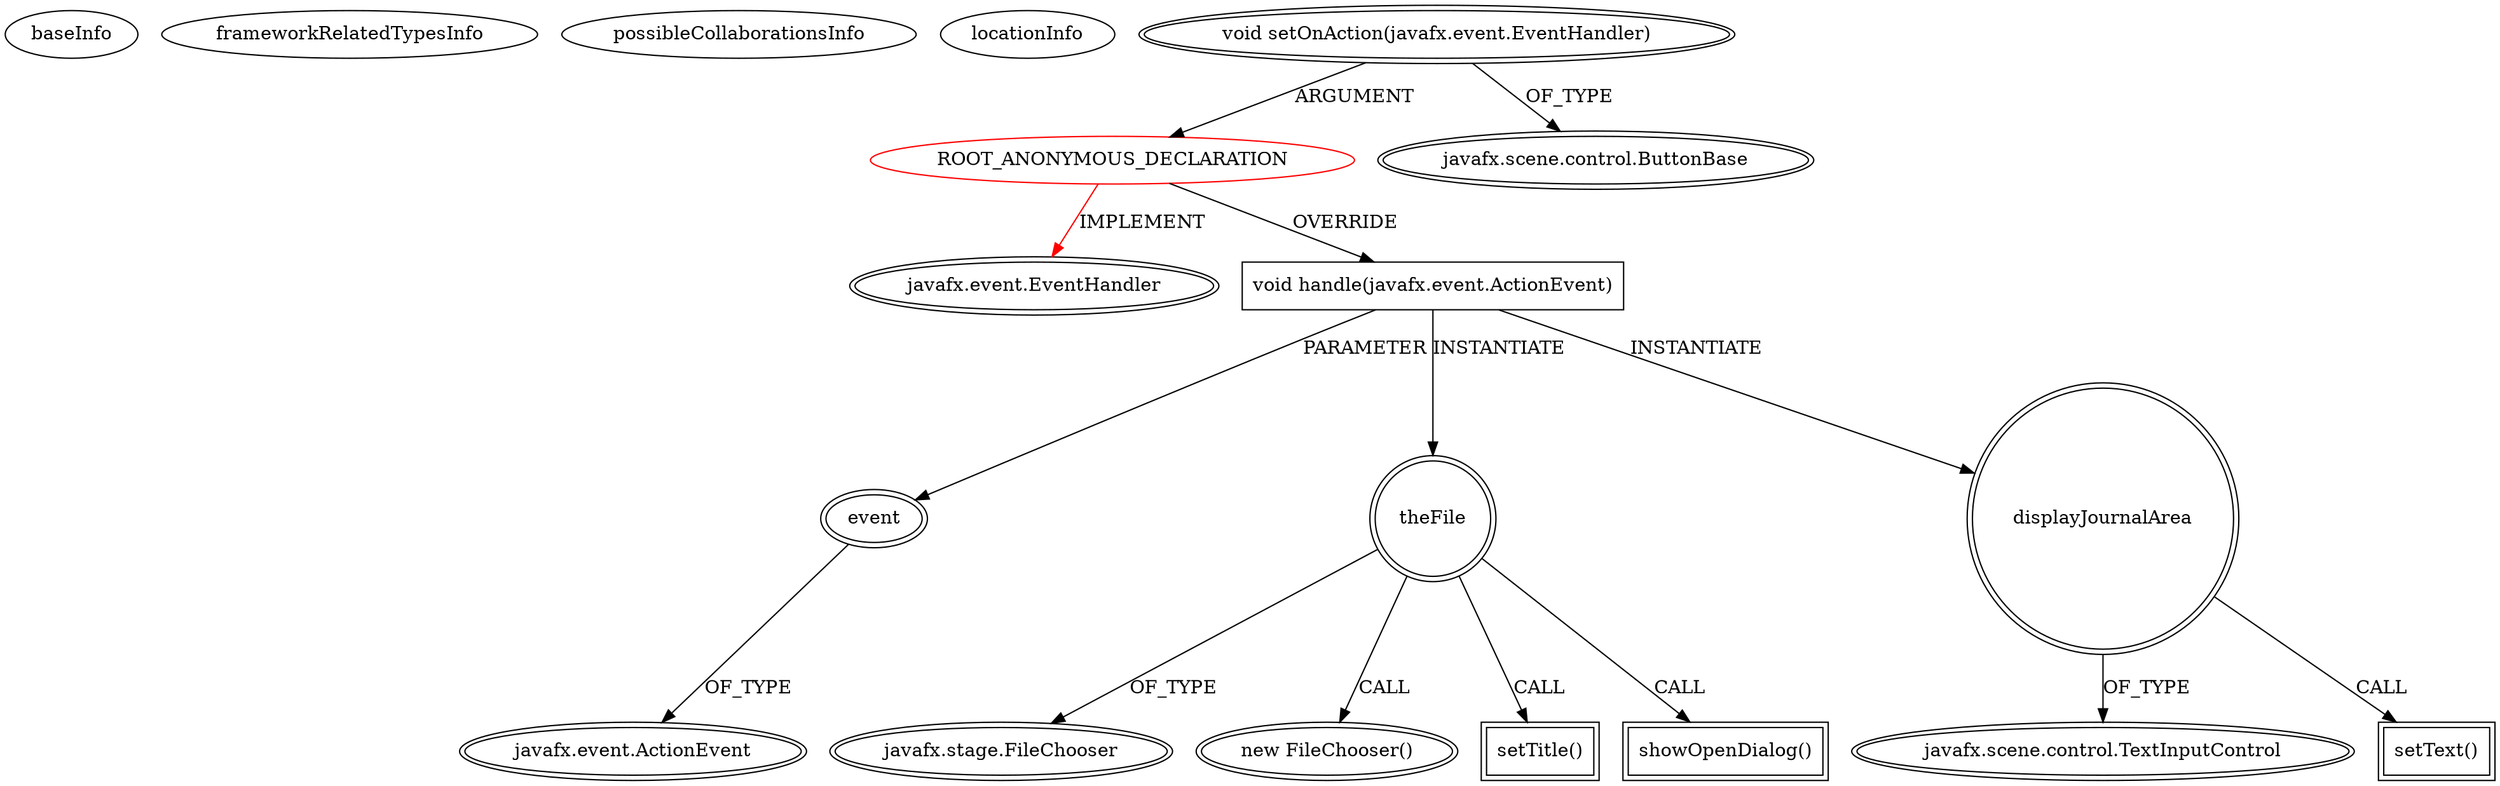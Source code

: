 digraph {
baseInfo[graphId=2013,category="extension_graph",isAnonymous=true,possibleRelation=false]
frameworkRelatedTypesInfo[0="javafx.event.EventHandler"]
possibleCollaborationsInfo[]
locationInfo[projectName="bfurner27-CS-246",filePath="/bfurner27-CS-246/CS-246-master/src/insightjournalapplication/InsightJournalApplication.java",contextSignature="void start(javafx.stage.Stage)",graphId="2013"]
0[label="ROOT_ANONYMOUS_DECLARATION",vertexType="ROOT_ANONYMOUS_DECLARATION",isFrameworkType=false,color=red]
1[label="javafx.event.EventHandler",vertexType="FRAMEWORK_INTERFACE_TYPE",isFrameworkType=true,peripheries=2]
2[label="void setOnAction(javafx.event.EventHandler)",vertexType="OUTSIDE_CALL",isFrameworkType=true,peripheries=2]
3[label="javafx.scene.control.ButtonBase",vertexType="FRAMEWORK_CLASS_TYPE",isFrameworkType=true,peripheries=2]
4[label="void handle(javafx.event.ActionEvent)",vertexType="OVERRIDING_METHOD_DECLARATION",isFrameworkType=false,shape=box]
5[label="event",vertexType="PARAMETER_DECLARATION",isFrameworkType=true,peripheries=2]
6[label="javafx.event.ActionEvent",vertexType="FRAMEWORK_CLASS_TYPE",isFrameworkType=true,peripheries=2]
8[label="theFile",vertexType="VARIABLE_EXPRESION",isFrameworkType=true,peripheries=2,shape=circle]
9[label="javafx.stage.FileChooser",vertexType="FRAMEWORK_CLASS_TYPE",isFrameworkType=true,peripheries=2]
7[label="new FileChooser()",vertexType="CONSTRUCTOR_CALL",isFrameworkType=true,peripheries=2]
11[label="setTitle()",vertexType="INSIDE_CALL",isFrameworkType=true,peripheries=2,shape=box]
13[label="showOpenDialog()",vertexType="INSIDE_CALL",isFrameworkType=true,peripheries=2,shape=box]
14[label="displayJournalArea",vertexType="VARIABLE_EXPRESION",isFrameworkType=true,peripheries=2,shape=circle]
16[label="javafx.scene.control.TextInputControl",vertexType="FRAMEWORK_CLASS_TYPE",isFrameworkType=true,peripheries=2]
15[label="setText()",vertexType="INSIDE_CALL",isFrameworkType=true,peripheries=2,shape=box]
0->1[label="IMPLEMENT",color=red]
2->0[label="ARGUMENT"]
2->3[label="OF_TYPE"]
0->4[label="OVERRIDE"]
5->6[label="OF_TYPE"]
4->5[label="PARAMETER"]
4->8[label="INSTANTIATE"]
8->9[label="OF_TYPE"]
8->7[label="CALL"]
8->11[label="CALL"]
8->13[label="CALL"]
4->14[label="INSTANTIATE"]
14->16[label="OF_TYPE"]
14->15[label="CALL"]
}
